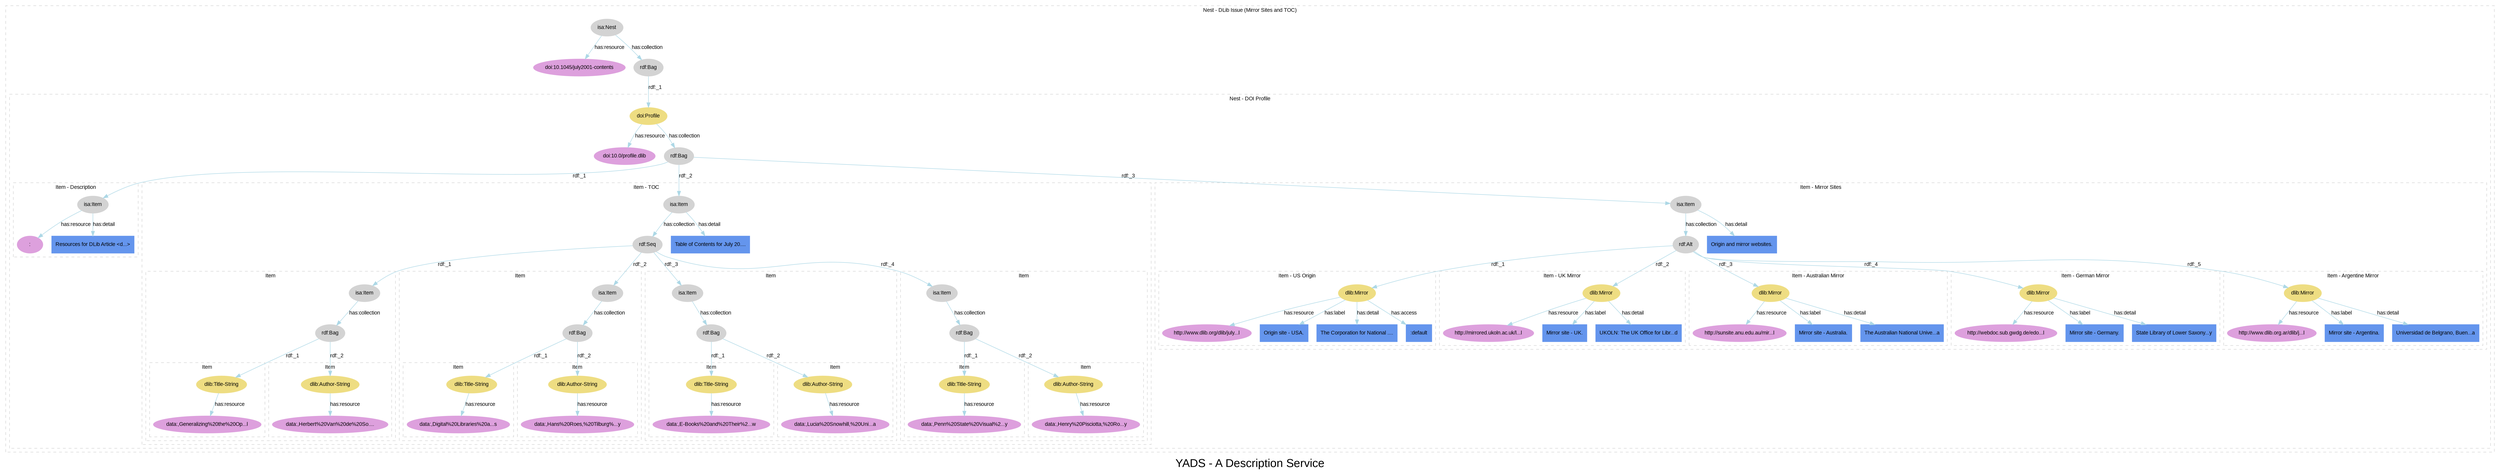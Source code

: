
digraph yads { 



graph [

  fontname=arial, fontsize=24

  label="YADS - A Description Service"

];

node [

  fontname=arial, fontsize=11, fontcolor=black,

  style=filled, color=cornflowerblue,

];

edge [

  fontname=arial, fontsize=11, fontcolor=black,

  style=filled, color=lightblue,

];

rankdir=TB;



subgraph cluster_1 {



  style=dashed; color=lightgrey;

  fontname=arial; fontsize=11;

  fontcolor="black"; label="Nest - DLib Issue (Mirror Sites and TOC)";



  ":_1" [label="isa:Nest", color=lightgrey, URL="http://www2.elsevier.co.uk/~tony/1014/yads-schema-2002-04-03#Nest"];

  ":_1" -> "doi:10.1045/july2001-contents" [label="has:resource", URL="http://www2.elsevier.co.uk/~tony/1014/yads-schema-2002-04-03#resource"];

  ":_1" -> ":_2" [label="has:collection", URL="http://www2.elsevier.co.uk/~tony/1014/yads-schema-2002-04-03#collection"];

  ":_2" [label="rdf:Bag", color=lightgrey];

  "doi:10.1045/july2001-contents" [color=plum, URL="http://dx.doi.org/10.1045/july2001-contents"];

  ":_2" [label="rdf:Bag", color=lightgrey, URL="http://www.w3.org/1999/02/22-rdf-syntax-ns#Bag"];

  ":_2" -> ":_3" [label="rdf:_1", URL="http://www.w3.org/1999/02/22-rdf-syntax-ns#_1"];

":_3" [label="isa:Nest"]



subgraph cluster_3 {



  style=dashed; color=lightgrey;

  fontname=arial; fontsize=11;

  fontcolor="black"; label="Nest - DOI Profile";



  ":_3" [label="doi:Profile", color=lightgoldenrod];

  ":_3" -> "doi:10.0/profile.dlib" [label="has:resource", URL="http://www2.elsevier.co.uk/~tony/1014/yads-schema-2002-04-03#resource"];

  ":_3" -> ":_4" [label="has:collection", URL="http://www2.elsevier.co.uk/~tony/1014/yads-schema-2002-04-03#collection"];

  ":_4" [label="rdf:Bag", color=lightgrey];



  "doi:10.0/profile.dlib" [color=plum, URL="http://dx.doi.org/10.0/profile.dlib"];

  ":_4" [label="rdf:Bag", color=lightgrey, URL="http://www.w3.org/1999/02/22-rdf-syntax-ns#Bag"];

  ":_4" -> ":_5" [label="rdf:_1", URL="http://www.w3.org/1999/02/22-rdf-syntax-ns#_1"];

":_5" [label="isa:Item"]

  ":_4" -> ":_6" [label="rdf:_2", URL="http://www.w3.org/1999/02/22-rdf-syntax-ns#_2"];

":_6" [label="isa:Item"]

  ":_4" -> ":_24" [label="rdf:_3", URL="http://www.w3.org/1999/02/22-rdf-syntax-ns#_3"];

":_24" [label="isa:Item"]



subgraph cluster_5 {



  style=dashed; color=lightgrey;

  fontname=arial; fontsize=11;

  fontcolor="black"; label="Item - Description";



  ":_5" [label="isa:Item", color=lightgrey, URL="http://www2.elsevier.co.uk/~tony/1014/yads-schema-2002-04-03#Item"];

  ":_5" -> ":" [label="has:resource", URL="http://www2.elsevier.co.uk/~tony/1014/yads-schema-2002-04-03#resource"];

  ":_5" -> "node_1" [label="has:detail", URL="http://www2.elsevier.co.uk/~tony/1014/yads-schema-2002-04-03#detail"];

  ":" [color=plum, URL=""];

  "node_1" [shape=box, label="Resources for DLib Article <d...>"];

}



subgraph cluster_6 {



  style=dashed; color=lightgrey;

  fontname=arial; fontsize=11;

  fontcolor="black"; label="Item - TOC";



  ":_6" [label="isa:Item", color=lightgrey, URL="http://www2.elsevier.co.uk/~tony/1014/yads-schema-2002-04-03#Item"];

  ":_6" -> ":_7" [label="has:collection", URL="http://www2.elsevier.co.uk/~tony/1014/yads-schema-2002-04-03#collection"];

  ":_7" [label="rdf:Seq", color=lightgrey];

  ":_6" -> "node_10" [label="has:detail", URL="http://www2.elsevier.co.uk/~tony/1014/yads-schema-2002-04-03#detail"];

  ":_7" [label="rdf:Seq", color=lightgrey, URL="http://www.w3.org/1999/02/22-rdf-syntax-ns#Seq"];

  ":_7" -> ":_8" [label="rdf:_1", URL="http://www.w3.org/1999/02/22-rdf-syntax-ns#_1"];

":_8" [label="isa:Item"]

  ":_7" -> ":_12" [label="rdf:_2", URL="http://www.w3.org/1999/02/22-rdf-syntax-ns#_2"];

":_12" [label="isa:Item"]

  ":_7" -> ":_16" [label="rdf:_3", URL="http://www.w3.org/1999/02/22-rdf-syntax-ns#_3"];

":_16" [label="isa:Item"]

  ":_7" -> ":_20" [label="rdf:_4", URL="http://www.w3.org/1999/02/22-rdf-syntax-ns#_4"];

":_20" [label="isa:Item"]



subgraph cluster_8 {



  style=dashed; color=lightgrey;

  fontname=arial; fontsize=11;

  fontcolor="black"; label="Item";



  ":_8" [label="isa:Item", color=lightgrey, URL="http://www2.elsevier.co.uk/~tony/1014/yads-schema-2002-04-03#Item"];

  ":_8" -> ":_9" [label="has:collection", URL="http://www2.elsevier.co.uk/~tony/1014/yads-schema-2002-04-03#collection"];

  ":_9" [label="rdf:Bag", color=lightgrey];

  ":_9" [label="rdf:Bag", color=lightgrey, URL="http://www.w3.org/1999/02/22-rdf-syntax-ns#Bag"];

  ":_9" -> ":_10" [label="rdf:_1", URL="http://www.w3.org/1999/02/22-rdf-syntax-ns#_1"];

":_10" [label="isa:Item"]

  ":_9" -> ":_11" [label="rdf:_2", URL="http://www.w3.org/1999/02/22-rdf-syntax-ns#_2"];

":_11" [label="isa:Item"]



subgraph cluster_10 {



  style=dashed; color=lightgrey;

  fontname=arial; fontsize=11;

  fontcolor="black"; label="Item";



  ":_10" [label="dlib:Title-String", color=lightgoldenrod];

  ":_10" -> "data:,Generalizing%20the%20Op...l" [label="has:resource", URL="http://www2.elsevier.co.uk/~tony/1014/yads-schema-2002-04-03#resource"];



  "data:,Generalizing%20the%20Op...l" [color=plum, URL="data:,Generalizing%20the%20OpenURL%20Framework%20beyond%20References%20to%20Scholarly%20Works:%20The%20Bison-Fute%20Model"];

}



subgraph cluster_11 {



  style=dashed; color=lightgrey;

  fontname=arial; fontsize=11;

  fontcolor="black"; label="Item";



  ":_11" [label="dlib:Author-String", color=lightgoldenrod];

  ":_11" -> "data:,Herbert%20Van%20de%20So...." [label="has:resource", URL="http://www2.elsevier.co.uk/~tony/1014/yads-schema-2002-04-03#resource"];



  "data:,Herbert%20Van%20de%20So...." [color=plum, URL="data:,Herbert%20Van%20de%20Sompel,%20Cornell%20University%20and%20Oren%20Beit-Arie,%20Ex%20Libris%20(USA)%20Inc."];

}



}



subgraph cluster_12 {



  style=dashed; color=lightgrey;

  fontname=arial; fontsize=11;

  fontcolor="black"; label="Item";



  ":_12" [label="isa:Item", color=lightgrey, URL="http://www2.elsevier.co.uk/~tony/1014/yads-schema-2002-04-03#Item"];

  ":_12" -> ":_13" [label="has:collection", URL="http://www2.elsevier.co.uk/~tony/1014/yads-schema-2002-04-03#collection"];
  ":_13" [label="rdf:Bag", color=lightgrey];

  ":_13" [label="rdf:Bag", color=lightgrey, URL="http://www.w3.org/1999/02/22-rdf-syntax-ns#Bag"];

  ":_13" -> ":_14" [label="rdf:_1", URL="http://www.w3.org/1999/02/22-rdf-syntax-ns#_1"];

":_14" [label="isa:Item"]

  ":_13" -> ":_15" [label="rdf:_2", URL="http://www.w3.org/1999/02/22-rdf-syntax-ns#_2"];

":_15" [label="isa:Item"]



subgraph cluster_14 {



  style=dashed; color=lightgrey;

  fontname=arial; fontsize=11;

  fontcolor="black"; label="Item";



  ":_14" [label="dlib:Title-String", color=lightgoldenrod];

  ":_14" -> "data:,Digital%20Libraries%20a...s" [label="has:resource", URL="http://www2.elsevier.co.uk/~tony/1014/yads-schema-2002-04-03#resource"];



  "data:,Digital%20Libraries%20a...s" [color=plum, URL="data:,Digital%20Libraries%20and%20Education:%20Trends%20and%20Opportunities"];

}



subgraph cluster_15 {



  style=dashed; color=lightgrey;

  fontname=arial; fontsize=11;

  fontcolor="black"; label="Item";



  ":_15" [label="dlib:Author-String", color=lightgoldenrod];

  ":_15" -> "data:,Hans%20Roes,%20Tilburg%...y" [label="has:resource", URL="http://www2.elsevier.co.uk/~tony/1014/yads-schema-2002-04-03#resource"];



  "data:,Hans%20Roes,%20Tilburg%...y" [color=plum, URL="data:,Hans%20Roes,%20Tilburg%20University%20Library"];

}



}



subgraph cluster_16 {



  style=dashed; color=lightgrey;

  fontname=arial; fontsize=11;

  fontcolor="black"; label="Item";



  ":_16" [label="isa:Item", color=lightgrey, URL="http://www2.elsevier.co.uk/~tony/1014/yads-schema-2002-04-03#Item"];

  ":_16" -> ":_17" [label="has:collection", URL="http://www2.elsevier.co.uk/~tony/1014/yads-schema-2002-04-03#collection"];

  ":_17" [label="rdf:Bag", color=lightgrey];

  ":_17" [label="rdf:Bag", color=lightgrey, URL="http://www.w3.org/1999/02/22-rdf-syntax-ns#Bag"];

  ":_17" -> ":_18" [label="rdf:_1", URL="http://www.w3.org/1999/02/22-rdf-syntax-ns#_1"];

":_18" [label="isa:Item"]

  ":_17" -> ":_19" [label="rdf:_2", URL="http://www.w3.org/1999/02/22-rdf-syntax-ns#_2"];

":_19" [label="isa:Item"]



subgraph cluster_18 {



  style=dashed; color=lightgrey;

  fontname=arial; fontsize=11;

  fontcolor="black"; label="Item";



  ":_18" [label="dlib:Title-String", color=lightgoldenrod];

  ":_18" -> "data:,E-Books%20and%20Their%2...w" [label="has:resource", URL="http://www2.elsevier.co.uk/~tony/1014/yads-schema-2002-04-03#resource"];



  "data:,E-Books%20and%20Their%2...w" [color=plum, URL="data:,E-Books%20and%20Their%20Future%20in%20Academic%20Libraries:%20An%20Overview"];

}



subgraph cluster_19 {



  style=dashed; color=lightgrey;

  fontname=arial; fontsize=11;

  fontcolor="black"; label="Item";



  ":_19" [label="dlib:Author-String", color=lightgoldenrod];

  ":_19" -> "data:,Lucia%20Snowhill,%20Uni...a" [label="has:resource", URL="http://www2.elsevier.co.uk/~tony/1014/yads-schema-2002-04-03#resource"];



  "data:,Lucia%20Snowhill,%20Uni...a" [color=plum, URL="data:,Lucia%20Snowhill,%20University%20of%20California,%20Santa%20Barbara"];

}



}



subgraph cluster_20 {



  style=dashed; color=lightgrey;

  fontname=arial; fontsize=11;

  fontcolor="black"; label="Item";



  ":_20" [label="isa:Item", color=lightgrey, URL="http://www2.elsevier.co.uk/~tony/1014/yads-schema-2002-04-03#Item"];

  ":_20" -> ":_21" [label="has:collection", URL="http://www2.elsevier.co.uk/~tony/1014/yads-schema-2002-04-03#collection"];

  ":_21" [label="rdf:Bag", color=lightgrey];

  ":_21" [label="rdf:Bag", color=lightgrey, URL="http://www.w3.org/1999/02/22-rdf-syntax-ns#Bag"];

  ":_21" -> ":_22" [label="rdf:_1", URL="http://www.w3.org/1999/02/22-rdf-syntax-ns#_1"];

":_22" [label="isa:Item"]

  ":_21" -> ":_23" [label="rdf:_2", URL="http://www.w3.org/1999/02/22-rdf-syntax-ns#_2"];

":_23" [label="isa:Item"]



subgraph cluster_22 {



  style=dashed; color=lightgrey;

  fontname=arial; fontsize=11;

  fontcolor="black"; label="Item";



  ":_22" [label="dlib:Title-String", color=lightgoldenrod];

  ":_22" -> "data:,Penn%20State%20Visual%2...y" [label="has:resource", URL="http://www2.elsevier.co.uk/~tony/1014/yads-schema-2002-04-03#resource"];



  "data:,Penn%20State%20Visual%2...y" [color=plum, URL="data:,Penn%20State%20Visual%20Image%20User%20Study"];

}



subgraph cluster_23 {



  style=dashed; color=lightgrey;

  fontname=arial; fontsize=11;

  fontcolor="black"; label="Item";



  ":_23" [label="dlib:Author-String", color=lightgoldenrod];

  ":_23" -> "data:,Henry%20Pisciotta,%20Ro...y" [label="has:resource", URL="http://www2.elsevier.co.uk/~tony/1014/yads-schema-2002-04-03#resource"];



  "data:,Henry%20Pisciotta,%20Ro...y" [color=plum, URL="data:,Henry%20Pisciotta,%20Roger%20Brisson,%20Eric%20Ferrin,%20Michael%20Dooris,%20and%20Amanda%20Spink,%20Pennsylvania%20State%20University"];

}



}



  "node_10" [shape=box, label="Table of Contents for July 20...."];

}



subgraph cluster_24 {



  style=dashed; color=lightgrey;

  fontname=arial; fontsize=11;

  fontcolor="black"; label="Item - Mirror Sites";



  ":_24" [label="isa:Item", color=lightgrey, URL="http://www2.elsevier.co.uk/~tony/1014/yads-schema-2002-04-03#Item"];

  ":_24" -> ":_25" [label="has:collection", URL="http://www2.elsevier.co.uk/~tony/1014/yads-schema-2002-04-03#collection"];

  ":_25" [label="rdf:Alt", color=lightgrey];

  ":_24" -> "node_27" [label="has:detail", URL="http://www2.elsevier.co.uk/~tony/1014/yads-schema-2002-04-03#detail"];

  ":_25" [label="rdf:Alt", color=lightgrey, URL="http://www.w3.org/1999/02/22-rdf-syntax-ns#Alt"];

  ":_25" -> ":_26" [label="rdf:_1", URL="http://www.w3.org/1999/02/22-rdf-syntax-ns#_1"];

":_26" [label="isa:Item"]

  ":_25" -> ":_27" [label="rdf:_2", URL="http://www.w3.org/1999/02/22-rdf-syntax-ns#_2"];

":_27" [label="isa:Item"]

  ":_25" -> ":_28" [label="rdf:_3", URL="http://www.w3.org/1999/02/22-rdf-syntax-ns#_3"];

":_28" [label="isa:Item"]

  ":_25" -> ":_29" [label="rdf:_4", URL="http://www.w3.org/1999/02/22-rdf-syntax-ns#_4"];

":_29" [label="isa:Item"]

  ":_25" -> ":_30" [label="rdf:_5", URL="http://www.w3.org/1999/02/22-rdf-syntax-ns#_5"];

":_30" [label="isa:Item"]



subgraph cluster_26 {



  style=dashed; color=lightgrey;

  fontname=arial; fontsize=11;

  fontcolor="black"; label="Item - US Origin";



  ":_26" [label="dlib:Mirror", color=lightgoldenrod];

  ":_26" -> "http://www.dlib.org/dlib/july...l" [label="has:resource", URL="http://www2.elsevier.co.uk/~tony/1014/yads-schema-2002-04-03#resource"];



  ":_26" -> "node_12" [label="has:label", URL="http://www2.elsevier.co.uk/~tony/1014/yads-schema-2002-04-03#label"];

  ":_26" -> "node_13" [label="has:detail", URL="http://www2.elsevier.co.uk/~tony/1014/yads-schema-2002-04-03#detail"];

  ":_26" -> "node_14" [label="has:access", URL="http://www2.elsevier.co.uk/~tony/1014/yads-schema-2002-04-03#access"];

  "http://www.dlib.org/dlib/july...l" [color=plum, URL="http://www.dlib.org/dlib/july01/07contents.html"];

  "node_12" [shape=box, label="Origin site - USA."];

  "node_13" [shape=box, label="The Corporation for National ...."];

  "node_14" [shape=box, label=":default"];

}



subgraph cluster_27 {


  style=dashed; color=lightgrey;

  fontname=arial; fontsize=11;

  fontcolor="black"; label="Item - UK Mirror";



  ":_27" [label="dlib:Mirror", color=lightgoldenrod];

  ":_27" -> "http://mirrored.ukoln.ac.uk/l...l" [label="has:resource", URL="http://www2.elsevier.co.uk/~tony/1014/yads-schema-2002-04-03#resource"];



  ":_27" -> "node_16" [label="has:label", URL="http://www2.elsevier.co.uk/~tony/1014/yads-schema-2002-04-03#label"];

  ":_27" -> "node_17" [label="has:detail", URL="http://www2.elsevier.co.uk/~tony/1014/yads-schema-2002-04-03#detail"];

  "http://mirrored.ukoln.ac.uk/l...l" [color=plum, URL="http://mirrored.ukoln.ac.uk/lis-journals/dlib/dlib/dlib/july01/07contents.html"];

  "node_16" [shape=box, label="Mirror site - UK."];

  "node_17" [shape=box, label="UKOLN: The UK Office for Libr...d"];

}



subgraph cluster_28 {



  style=dashed; color=lightgrey;

  fontname=arial; fontsize=11;

  fontcolor="black"; label="Item - Australian Mirror";



  ":_28" [label="dlib:Mirror", color=lightgoldenrod];

  ":_28" -> "http://sunsite.anu.edu.au/mir...l" [label="has:resource", URL="http://www2.elsevier.co.uk/~tony/1014/yads-schema-2002-04-03#resource"];



  ":_28" -> "node_19" [label="has:label", URL="http://www2.elsevier.co.uk/~tony/1014/yads-schema-2002-04-03#label"];

  ":_28" -> "node_20" [label="has:detail", URL="http://www2.elsevier.co.uk/~tony/1014/yads-schema-2002-04-03#detail"];

  "http://sunsite.anu.edu.au/mir...l" [color=plum, URL="http://sunsite.anu.edu.au/mirrors/dlib/dlib/july01/07contents.html"];

  "node_19" [shape=box, label="Mirror site - Australia."];

  "node_20" [shape=box, label="The Australian National Unive...a"];

}



subgraph cluster_29 {



  style=dashed; color=lightgrey;

  fontname=arial; fontsize=11;

  fontcolor="black"; label="Item - German Mirror";



  ":_29" [label="dlib:Mirror", color=lightgoldenrod];

  ":_29" -> "http://webdoc.sub.gwdg.de/edo...l" [label="has:resource", URL="http://www2.elsevier.co.uk/~tony/1014/yads-schema-2002-04-03#resource"];



  ":_29" -> "node_22" [label="has:label", URL="http://www2.elsevier.co.uk/~tony/1014/yads-schema-2002-04-03#label"];

  ":_29" -> "node_23" [label="has:detail", URL="http://www2.elsevier.co.uk/~tony/1014/yads-schema-2002-04-03#detail"];

  "http://webdoc.sub.gwdg.de/edo...l" [color=plum, URL="http://webdoc.sub.gwdg.de/edoc/aw/d-lib/dlib/july01/07contents.html"];

  "node_22" [shape=box, label="Mirror site - Germany."];

  "node_23" [shape=box, label="State Library of Lower Saxony...y"];

}



subgraph cluster_30 {



  style=dashed; color=lightgrey;

  fontname=arial; fontsize=11;

  fontcolor="black"; label="Item - Argentine Mirror";



  ":_30" [label="dlib:Mirror", color=lightgoldenrod];

  ":_30" -> "http://www.dlib.org.ar/dlib/j...l" [label="has:resource", URL="http://www2.elsevier.co.uk/~tony/1014/yads-schema-2002-04-03#resource"];



  ":_30" -> "node_25" [label="has:label", URL="http://www2.elsevier.co.uk/~tony/1014/yads-schema-2002-04-03#label"];

  ":_30" -> "node_26" [label="has:detail", URL="http://www2.elsevier.co.uk/~tony/1014/yads-schema-2002-04-03#detail"];

  "http://www.dlib.org.ar/dlib/j...l" [color=plum, URL="http://www.dlib.org.ar/dlib/july01/07contents.html"];

  "node_25" [shape=box, label="Mirror site - Argentina."];

  "node_26" [shape=box, label="Universidad de Belgrano, Buen...a"];

}



  "node_27" [shape=box, label="Origin and mirror websites."];

}



}



}



}


